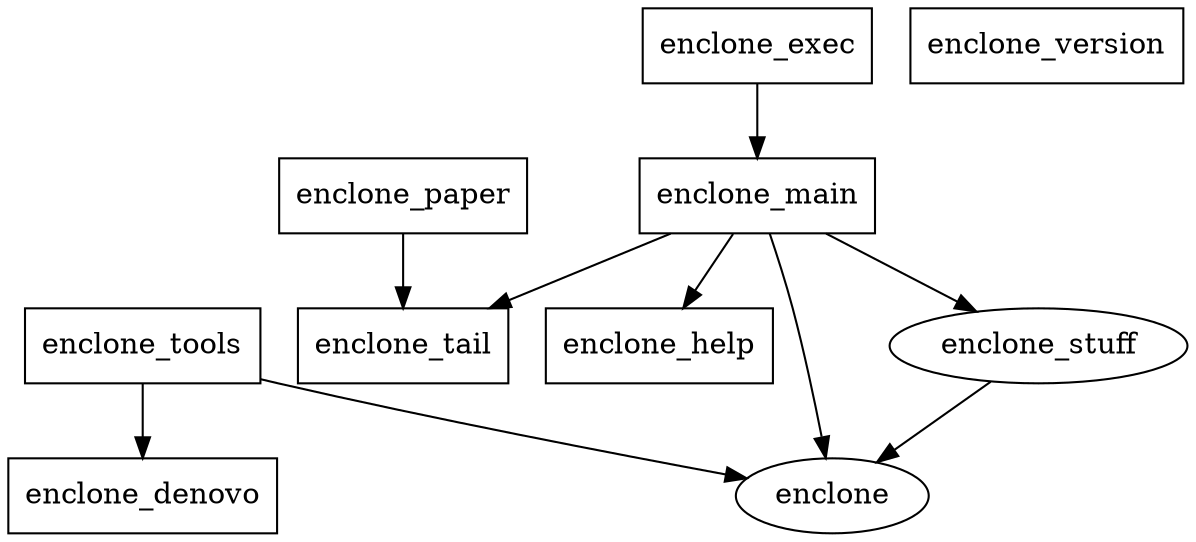digraph {
    0 [ label = "enclone_denovo" shape = box]
    1 [ label = "enclone_exec" shape = box]
    2 [ label = "enclone_main" shape = box]
    3 [ label = "enclone_help" shape = box]
    4 [ label = "enclone_tail" shape = box]
    6 [ label = "enclone_version" shape = box]
    7 [ label = "enclone_tools" shape = box]
    8 [ label = "enclone_paper" shape = box]
    41 [ label = "enclone" ]
    45 [ label = "enclone_stuff" ]
    1 -> 2 [ ]
    2 -> 41 [ ]
    2 -> 3 [ ]
    2 -> 45 [ ]
    2 -> 4 [ ]
    7 -> 41 [ ]
    7 -> 0 [ ]
    8 -> 4 [ ]
    45 -> 41 [ ]
}

